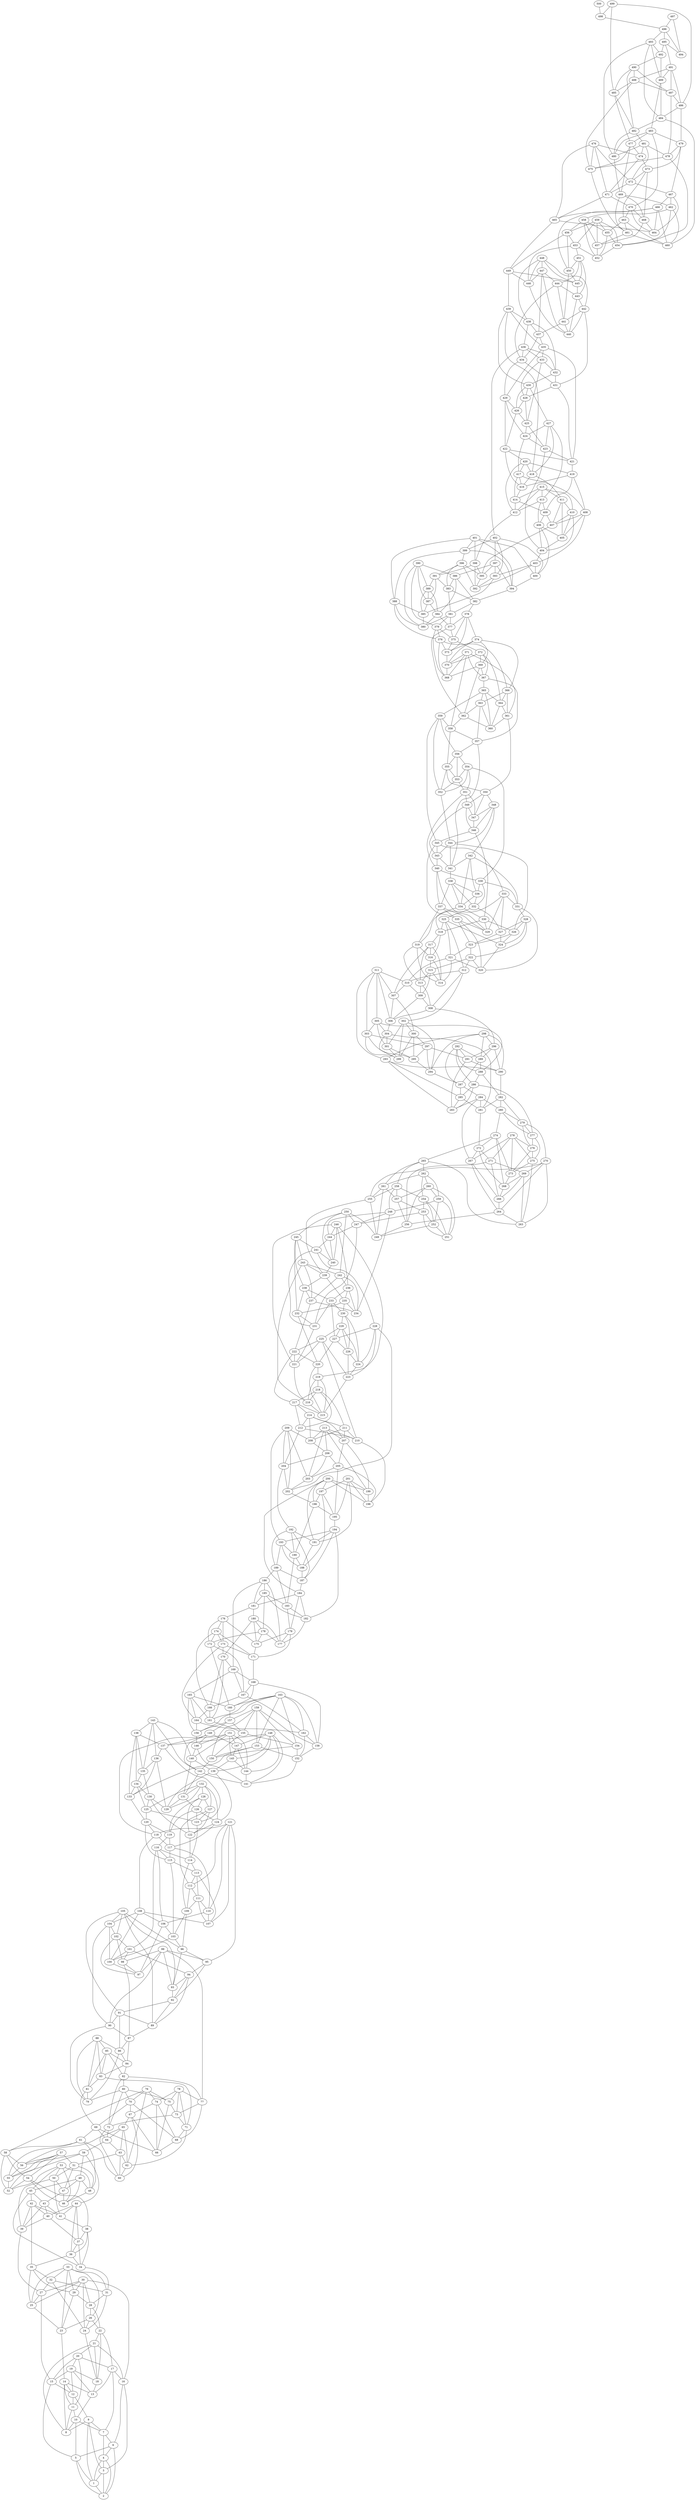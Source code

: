 graph x {
1 -- 2
3 -- 1
3 -- 2
4 -- 1
4 -- 2
4 -- 3
5 -- 1
5 -- 2
6 -- 2
6 -- 4
6 -- 5
7 -- 4
7 -- 6
9 -- 1
9 -- 3
9 -- 7
9 -- 8
10 -- 5
10 -- 7
10 -- 8
11 -- 8
11 -- 10
12 -- 9
12 -- 11
13 -- 10
14 -- 8
14 -- 11
14 -- 12
14 -- 13
15 -- 5
15 -- 12
16 -- 3
16 -- 6
17 -- 7
17 -- 13
17 -- 16
18 -- 13
19 -- 12
19 -- 13
19 -- 15
19 -- 18
20 -- 11
20 -- 15
20 -- 17
20 -- 19
21 -- 8
21 -- 16
21 -- 18
21 -- 20
22 -- 17
22 -- 18
22 -- 21
23 -- 14
24 -- 18
25 -- 23
26 -- 22
26 -- 23
26 -- 24
27 -- 15
27 -- 25
28 -- 22
28 -- 26
29 -- 23
29 -- 28
30 -- 16
30 -- 24
30 -- 25
30 -- 27
30 -- 28
30 -- 29
31 -- 24
31 -- 28
32 -- 24
32 -- 27
32 -- 31
33 -- 23
33 -- 25
33 -- 26
33 -- 29
33 -- 31
33 -- 32
34 -- 31
35 -- 25
35 -- 29
35 -- 32
36 -- 34
36 -- 35
37 -- 34
37 -- 36
38 -- 34
38 -- 36
38 -- 37
39 -- 27
40 -- 37
40 -- 39
41 -- 38
42 -- 35
42 -- 39
42 -- 40
42 -- 41
43 -- 39
43 -- 40
43 -- 41
44 -- 36
44 -- 37
44 -- 40
44 -- 41
45 -- 34
45 -- 42
45 -- 43
47 -- 43
47 -- 46
48 -- 46
49 -- 45
49 -- 46
49 -- 47
49 -- 48
50 -- 39
50 -- 41
50 -- 47
51 -- 47
51 -- 48
51 -- 50
53 -- 45
53 -- 46
53 -- 48
53 -- 50
53 -- 52
54 -- 38
54 -- 46
54 -- 52
55 -- 52
56 -- 55
57 -- 51
57 -- 52
57 -- 54
57 -- 55
57 -- 56
58 -- 52
58 -- 54
58 -- 56
59 -- 44
59 -- 49
59 -- 55
59 -- 56
61 -- 48
61 -- 55
61 -- 58
61 -- 60
62 -- 60
63 -- 51
63 -- 60
63 -- 62
64 -- 59
64 -- 63
65 -- 56
65 -- 62
65 -- 63
65 -- 64
67 -- 60
67 -- 65
67 -- 66
68 -- 66
69 -- 61
69 -- 64
69 -- 66
70 -- 67
70 -- 68
70 -- 69
71 -- 62
71 -- 68
72 -- 60
72 -- 64
73 -- 71
73 -- 72
74 -- 66
74 -- 67
74 -- 68
75 -- 66
75 -- 73
76 -- 58
76 -- 62
76 -- 70
76 -- 74
76 -- 75
77 -- 68
77 -- 73
78 -- 71
78 -- 73
78 -- 74
78 -- 75
78 -- 77
80 -- 70
80 -- 72
80 -- 75
80 -- 79
81 -- 69
81 -- 79
82 -- 72
82 -- 77
82 -- 80
83 -- 71
83 -- 81
84 -- 82
84 -- 83
85 -- 81
85 -- 82
85 -- 83
85 -- 84
86 -- 79
86 -- 84
87 -- 84
87 -- 86
88 -- 79
88 -- 81
88 -- 83
88 -- 85
88 -- 86
89 -- 87
90 -- 79
90 -- 87
91 -- 86
91 -- 89
91 -- 90
92 -- 89
92 -- 91
93 -- 92
94 -- 89
94 -- 92
94 -- 93
95 -- 92
95 -- 94
96 -- 93
96 -- 95
98 -- 87
98 -- 97
99 -- 77
99 -- 90
99 -- 93
99 -- 95
99 -- 97
99 -- 98
100 -- 97
101 -- 94
101 -- 98
101 -- 100
102 -- 97
102 -- 98
102 -- 101
103 -- 96
103 -- 100
104 -- 90
104 -- 100
104 -- 102
105 -- 89
105 -- 91
105 -- 93
105 -- 96
105 -- 102
105 -- 104
106 -- 97
106 -- 103
108 -- 100
108 -- 104
108 -- 106
108 -- 107
109 -- 96
109 -- 103
110 -- 106
110 -- 107
111 -- 107
111 -- 109
111 -- 110
112 -- 109
112 -- 111
113 -- 107
113 -- 111
113 -- 112
114 -- 109
114 -- 113
115 -- 103
115 -- 113
116 -- 101
116 -- 106
116 -- 114
116 -- 115
117 -- 110
117 -- 115
118 -- 108
118 -- 117
119 -- 116
119 -- 117
120 -- 115
120 -- 118
120 -- 119
121 -- 95
121 -- 107
121 -- 110
121 -- 112
121 -- 118
122 -- 114
123 -- 114
124 -- 117
124 -- 122
125 -- 120
125 -- 123
126 -- 119
126 -- 123
126 -- 124
127 -- 112
127 -- 122
127 -- 123
128 -- 119
128 -- 122
128 -- 126
128 -- 127
130 -- 122
130 -- 125
130 -- 129
131 -- 126
131 -- 129
132 -- 124
132 -- 125
132 -- 127
132 -- 128
132 -- 129
132 -- 131
133 -- 120
134 -- 125
134 -- 130
134 -- 133
135 -- 130
135 -- 134
136 -- 129
136 -- 133
136 -- 135
137 -- 123
137 -- 136
138 -- 133
138 -- 134
138 -- 135
138 -- 137
139 -- 124
139 -- 129
140 -- 131
140 -- 139
142 -- 131
142 -- 141
143 -- 135
143 -- 136
143 -- 138
143 -- 140
143 -- 142
144 -- 141
145 -- 139
145 -- 144
146 -- 140
146 -- 141
147 -- 144
147 -- 145
148 -- 137
148 -- 139
148 -- 141
148 -- 144
148 -- 145
148 -- 147
149 -- 137
149 -- 142
149 -- 146
149 -- 147
150 -- 142
151 -- 118
151 -- 140
151 -- 144
151 -- 145
151 -- 146
151 -- 147
152 -- 141
153 -- 133
153 -- 150
153 -- 152
154 -- 150
154 -- 152
155 -- 150
155 -- 154
156 -- 146
157 -- 149
157 -- 155
157 -- 156
158 -- 152
159 -- 150
159 -- 153
159 -- 154
159 -- 155
159 -- 157
159 -- 158
160 -- 157
161 -- 155
162 -- 152
162 -- 158
163 -- 153
163 -- 154
163 -- 156
163 -- 158
163 -- 160
163 -- 161
163 -- 162
164 -- 156
164 -- 162
165 -- 156
165 -- 160
165 -- 161
165 -- 164
166 -- 161
166 -- 164
167 -- 162
167 -- 166
168 -- 158
168 -- 160
168 -- 167
169 -- 165
169 -- 167
169 -- 168
170 -- 161
170 -- 166
170 -- 169
171 -- 168
172 -- 160
172 -- 167
173 -- 164
173 -- 170
173 -- 171
174 -- 166
174 -- 171
174 -- 172
174 -- 173
175 -- 171
176 -- 172
176 -- 173
176 -- 174
176 -- 175
178 -- 172
178 -- 175
178 -- 177
179 -- 171
179 -- 175
179 -- 177
180 -- 170
180 -- 175
180 -- 177
180 -- 178
181 -- 176
181 -- 180
182 -- 177
183 -- 179
183 -- 182
184 -- 179
184 -- 181
184 -- 182
185 -- 178
185 -- 181
185 -- 182
185 -- 183
186 -- 169
186 -- 177
186 -- 181
186 -- 185
187 -- 184
188 -- 187
189 -- 183
189 -- 186
189 -- 187
190 -- 183
190 -- 188
191 -- 188
192 -- 187
192 -- 189
192 -- 190
192 -- 191
193 -- 188
193 -- 189
193 -- 190
194 -- 182
194 -- 187
194 -- 191
194 -- 193
195 -- 194
196 -- 190
196 -- 195
197 -- 188
197 -- 195
197 -- 196
199 -- 198
200 -- 184
200 -- 191
200 -- 196
200 -- 197
200 -- 198
200 -- 199
201 -- 191
201 -- 195
201 -- 197
201 -- 198
201 -- 199
202 -- 196
203 -- 202
204 -- 192
204 -- 202
205 -- 195
205 -- 198
205 -- 203
206 -- 203
206 -- 204
206 -- 205
207 -- 199
207 -- 205
208 -- 206
209 -- 193
209 -- 202
209 -- 203
209 -- 204
209 -- 208
210 -- 198
211 -- 207
211 -- 208
211 -- 210
212 -- 204
212 -- 210
213 -- 199
213 -- 203
213 -- 206
213 -- 207
213 -- 208
213 -- 210
214 -- 207
214 -- 208
214 -- 211
214 -- 212
216 -- 215
217 -- 212
217 -- 214
217 -- 215
218 -- 211
218 -- 212
218 -- 216
218 -- 217
219 -- 215
219 -- 216
219 -- 218
220 -- 215
220 -- 219
221 -- 216
222 -- 217
222 -- 220
222 -- 221
223 -- 215
224 -- 223
225 -- 210
225 -- 221
225 -- 222
225 -- 223
226 -- 223
226 -- 224
227 -- 220
227 -- 226
228 -- 202
228 -- 223
228 -- 224
228 -- 227
229 -- 224
229 -- 225
229 -- 226
229 -- 227
230 -- 224
230 -- 226
230 -- 229
231 -- 221
232 -- 220
232 -- 231
233 -- 227
233 -- 230
233 -- 231
235 -- 230
235 -- 232
235 -- 234
236 -- 233
236 -- 234
236 -- 235
237 -- 222
237 -- 234
238 -- 232
238 -- 233
238 -- 237
239 -- 235
239 -- 238
240 -- 239
241 -- 228
241 -- 231
241 -- 240
242 -- 234
242 -- 236
242 -- 237
243 -- 216
243 -- 237
243 -- 239
243 -- 242
244 -- 240
244 -- 241
245 -- 232
245 -- 238
245 -- 241
245 -- 243
246 -- 219
246 -- 221
246 -- 236
246 -- 240
246 -- 244
247 -- 231
247 -- 244
248 -- 234
248 -- 244
248 -- 247
250 -- 240
250 -- 242
250 -- 245
250 -- 247
250 -- 249
252 -- 249
252 -- 251
253 -- 247
253 -- 251
253 -- 252
254 -- 251
254 -- 252
254 -- 253
255 -- 239
255 -- 249
256 -- 249
257 -- 253
257 -- 256
258 -- 248
258 -- 254
258 -- 255
258 -- 257
259 -- 248
259 -- 251
259 -- 252
260 -- 251
260 -- 256
260 -- 257
260 -- 259
261 -- 249
261 -- 255
261 -- 257
262 -- 254
262 -- 259
262 -- 260
262 -- 261
264 -- 256
264 -- 263
265 -- 258
265 -- 261
265 -- 262
265 -- 263
266 -- 264
267 -- 264
267 -- 266
268 -- 266
269 -- 263
269 -- 266
269 -- 268
270 -- 255
270 -- 263
270 -- 264
270 -- 269
271 -- 256
271 -- 266
271 -- 269
272 -- 267
272 -- 268
272 -- 271
273 -- 268
274 -- 265
274 -- 268
274 -- 272
274 -- 273
275 -- 263
275 -- 273
276 -- 273
276 -- 275
277 -- 275
277 -- 276
278 -- 267
278 -- 271
278 -- 273
278 -- 275
278 -- 276
279 -- 270
279 -- 276
279 -- 277
280 -- 274
280 -- 277
280 -- 279
281 -- 272
282 -- 279
282 -- 280
282 -- 281
284 -- 267
284 -- 280
284 -- 281
284 -- 283
285 -- 281
285 -- 283
286 -- 277
286 -- 283
286 -- 285
287 -- 284
287 -- 285
288 -- 282
288 -- 286
289 -- 287
289 -- 288
290 -- 282
291 -- 283
291 -- 290
292 -- 286
292 -- 287
292 -- 288
292 -- 289
292 -- 291
293 -- 283
293 -- 285
293 -- 290
294 -- 287
295 -- 294
296 -- 289
296 -- 290
296 -- 291
297 -- 291
297 -- 294
297 -- 295
298 -- 289
298 -- 290
298 -- 293
298 -- 294
298 -- 296
300 -- 295
300 -- 297
300 -- 299
301 -- 295
301 -- 299
302 -- 294
302 -- 299
302 -- 300
302 -- 301
303 -- 295
303 -- 297
303 -- 299
304 -- 281
304 -- 299
304 -- 301
305 -- 288
305 -- 301
305 -- 303
305 -- 304
306 -- 304
307 -- 300
307 -- 306
308 -- 296
308 -- 306
309 -- 306
309 -- 308
310 -- 307
310 -- 309
311 -- 293
311 -- 303
311 -- 305
311 -- 306
311 -- 307
311 -- 310
312 -- 302
312 -- 308
312 -- 310
313 -- 308
313 -- 309
315 -- 309
315 -- 313
315 -- 314
316 -- 314
316 -- 315
317 -- 307
317 -- 313
317 -- 314
317 -- 316
318 -- 316
318 -- 317
319 -- 313
319 -- 314
319 -- 316
321 -- 310
321 -- 314
321 -- 320
322 -- 312
322 -- 315
322 -- 320
323 -- 321
323 -- 322
324 -- 320
325 -- 312
325 -- 318
325 -- 321
325 -- 324
326 -- 323
326 -- 324
327 -- 323
327 -- 324
328 -- 322
328 -- 324
328 -- 326
328 -- 327
330 -- 318
330 -- 326
330 -- 329
331 -- 320
331 -- 328
332 -- 325
332 -- 327
333 -- 319
333 -- 327
333 -- 329
333 -- 331
334 -- 318
334 -- 330
335 -- 320
335 -- 323
335 -- 329
336 -- 332
336 -- 334
337 -- 319
337 -- 329
337 -- 335
338 -- 332
338 -- 334
338 -- 336
338 -- 337
339 -- 331
339 -- 332
339 -- 336
340 -- 329
340 -- 337
340 -- 339
341 -- 338
342 -- 331
342 -- 334
342 -- 336
342 -- 341
343 -- 340
343 -- 341
344 -- 326
344 -- 341
344 -- 343
345 -- 333
345 -- 335
345 -- 343
346 -- 330
346 -- 345
347 -- 346
348 -- 342
348 -- 344
348 -- 346
348 -- 347
349 -- 343
349 -- 346
349 -- 347
350 -- 347
350 -- 348
350 -- 349
351 -- 340
351 -- 347
351 -- 349
352 -- 344
353 -- 351
353 -- 352
354 -- 339
354 -- 351
354 -- 352
354 -- 353
355 -- 350
355 -- 352
355 -- 353
356 -- 353
356 -- 354
356 -- 355
357 -- 341
357 -- 356
358 -- 355
358 -- 357
359 -- 345
359 -- 352
359 -- 356
359 -- 358
361 -- 350
361 -- 360
362 -- 358
362 -- 360
363 -- 357
363 -- 360
363 -- 362
364 -- 360
364 -- 361
365 -- 359
365 -- 360
365 -- 363
365 -- 364
366 -- 361
366 -- 363
366 -- 364
367 -- 357
367 -- 365
369 -- 362
369 -- 367
369 -- 368
370 -- 368
371 -- 358
371 -- 361
371 -- 367
371 -- 368
371 -- 370
372 -- 364
372 -- 367
372 -- 369
372 -- 370
373 -- 370
374 -- 366
374 -- 369
374 -- 370
374 -- 373
375 -- 372
375 -- 373
376 -- 366
376 -- 368
376 -- 373
377 -- 362
377 -- 375
378 -- 373
378 -- 374
378 -- 375
378 -- 377
379 -- 368
379 -- 375
379 -- 376
381 -- 377
381 -- 379
381 -- 380
382 -- 378
382 -- 381
383 -- 381
383 -- 382
384 -- 377
384 -- 380
385 -- 380
386 -- 382
386 -- 383
386 -- 384
387 -- 384
387 -- 385
388 -- 376
388 -- 380
388 -- 385
389 -- 384
389 -- 385
389 -- 387
390 -- 379
390 -- 380
390 -- 386
390 -- 387
390 -- 389
391 -- 383
391 -- 387
391 -- 389
393 -- 385
393 -- 392
394 -- 382
395 -- 392
396 -- 383
396 -- 391
396 -- 392
396 -- 395
397 -- 386
397 -- 393
397 -- 394
397 -- 395
398 -- 391
398 -- 392
398 -- 395
399 -- 388
399 -- 394
399 -- 396
400 -- 394
401 -- 388
401 -- 394
401 -- 398
401 -- 399
401 -- 400
402 -- 393
402 -- 397
402 -- 399
402 -- 400
403 -- 392
403 -- 393
403 -- 400
404 -- 403
405 -- 404
406 -- 400
406 -- 404
406 -- 405
407 -- 395
408 -- 403
408 -- 405
408 -- 407
409 -- 406
409 -- 407
410 -- 404
410 -- 405
410 -- 407
411 -- 405
411 -- 407
411 -- 410
412 -- 398
413 -- 406
413 -- 409
413 -- 412
414 -- 409
414 -- 412
415 -- 410
415 -- 411
415 -- 412
415 -- 413
415 -- 414
416 -- 414
417 -- 408
417 -- 414
417 -- 416
418 -- 411
418 -- 416
419 -- 408
419 -- 409
419 -- 416
420 -- 412
420 -- 417
420 -- 418
420 -- 419
421 -- 419
422 -- 416
422 -- 420
422 -- 421
423 -- 404
423 -- 421
424 -- 417
424 -- 423
425 -- 423
425 -- 424
426 -- 422
426 -- 425
427 -- 413
427 -- 418
427 -- 423
427 -- 424
428 -- 425
428 -- 426
429 -- 422
429 -- 424
429 -- 426
430 -- 426
430 -- 427
430 -- 428
431 -- 421
431 -- 428
432 -- 430
432 -- 431
433 -- 425
433 -- 428
433 -- 432
434 -- 429
434 -- 431
435 -- 421
435 -- 429
435 -- 433
436 -- 402
436 -- 432
436 -- 433
436 -- 434
437 -- 434
437 -- 435
438 -- 432
438 -- 436
438 -- 437
439 -- 418
439 -- 430
439 -- 435
439 -- 438
441 -- 437
441 -- 440
442 -- 431
442 -- 440
442 -- 441
443 -- 440
443 -- 442
444 -- 434
444 -- 441
444 -- 443
445 -- 443
446 -- 440
447 -- 437
447 -- 440
447 -- 444
447 -- 446
448 -- 438
448 -- 442
448 -- 445
448 -- 446
448 -- 447
449 -- 439
449 -- 445
449 -- 446
450 -- 441
450 -- 445
451 -- 443
451 -- 444
451 -- 445
451 -- 450
453 -- 446
453 -- 451
453 -- 452
454 -- 452
455 -- 452
455 -- 454
456 -- 449
456 -- 450
456 -- 453
457 -- 452
458 -- 452
458 -- 455
458 -- 456
458 -- 457
459 -- 453
459 -- 454
459 -- 455
459 -- 456
459 -- 457
461 -- 457
461 -- 460
462 -- 454
462 -- 458
462 -- 460
463 -- 455
463 -- 460
463 -- 461
465 -- 449
465 -- 464
466 -- 450
466 -- 460
466 -- 464
466 -- 465
467 -- 462
467 -- 464
467 -- 466
468 -- 457
468 -- 464
469 -- 461
469 -- 462
469 -- 468
470 -- 463
470 -- 464
470 -- 468
471 -- 465
471 -- 470
472 -- 467
472 -- 471
473 -- 463
473 -- 468
473 -- 472
474 -- 471
474 -- 473
475 -- 461
476 -- 465
476 -- 471
476 -- 472
476 -- 474
476 -- 475
477 -- 469
477 -- 474
477 -- 475
478 -- 454
478 -- 475
479 -- 467
479 -- 473
479 -- 478
480 -- 469
481 -- 472
481 -- 474
481 -- 478
481 -- 480
482 -- 480
482 -- 481
483 -- 470
483 -- 477
483 -- 479
483 -- 480
484 -- 460
484 -- 482
485 -- 477
485 -- 482
486 -- 479
486 -- 484
487 -- 478
487 -- 486
488 -- 475
488 -- 485
488 -- 487
489 -- 483
489 -- 484
490 -- 482
490 -- 485
490 -- 487
490 -- 488
491 -- 486
491 -- 487
491 -- 488
491 -- 489
492 -- 489
492 -- 490
493 -- 480
493 -- 484
493 -- 489
493 -- 492
495 -- 491
495 -- 492
495 -- 494
496 -- 493
496 -- 494
496 -- 495
497 -- 494
497 -- 496
498 -- 496
499 -- 485
499 -- 486
499 -- 498
500 -- 498
}